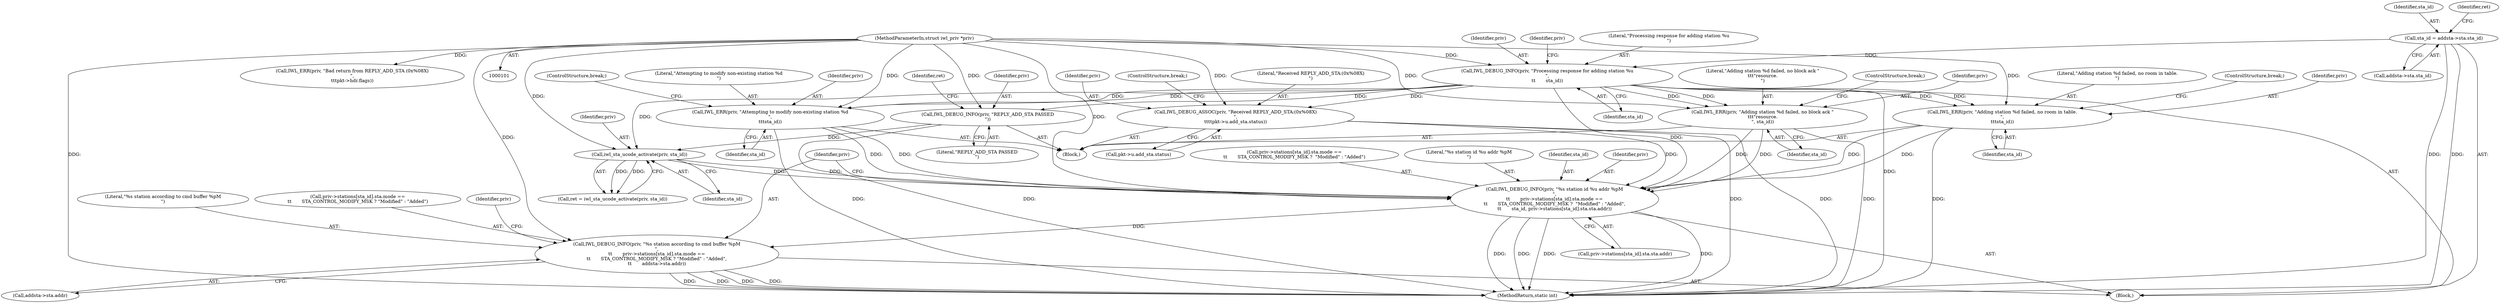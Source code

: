 digraph "0_linux_2da424b0773cea3db47e1e81db71eeebde8269d4@array" {
"1000200" [label="(Call,IWL_DEBUG_INFO(priv, \"%s station id %u addr %pM\n\",\n\t\t       priv->stations[sta_id].sta.mode ==\n\t\t       STA_CONTROL_MODIFY_MSK ?  \"Modified\" : \"Added\",\n\t\t       sta_id, priv->stations[sta_id].sta.sta.addr))"];
"1000177" [label="(Call,IWL_ERR(priv, \"Adding station %d failed, no block ack \"\n\t\t\t\"resource.\n\", sta_id))"];
"1000139" [label="(Call,IWL_DEBUG_INFO(priv, \"Processing response for adding station %u\n\",\n\t\t       sta_id))"];
"1000102" [label="(MethodParameterIn,struct iwl_priv *priv)"];
"1000107" [label="(Call,sta_id = addsta->sta.sta_id)"];
"1000171" [label="(Call,IWL_ERR(priv, \"Adding station %d failed, no room in table.\n\",\n\t\t\tsta_id))"];
"1000189" [label="(Call,IWL_DEBUG_ASSOC(priv, \"Received REPLY_ADD_STA:(0x%08X)\n\",\n\t\t\t\tpkt->u.add_sta.status))"];
"1000183" [label="(Call,IWL_ERR(priv, \"Attempting to modify non-existing station %d\n\",\n\t\t\tsta_id))"];
"1000166" [label="(Call,iwl_sta_ucode_activate(priv, sta_id))"];
"1000161" [label="(Call,IWL_DEBUG_INFO(priv, \"REPLY_ADD_STA PASSED\n\"))"];
"1000229" [label="(Call,IWL_DEBUG_INFO(priv, \"%s station according to cmd buffer %pM\n\",\n\t\t       priv->stations[sta_id].sta.mode ==\n\t\t       STA_CONTROL_MODIFY_MSK ? \"Modified\" : \"Added\",\n\t\t       addsta->sta.addr))"];
"1000191" [label="(Literal,\"Received REPLY_ADD_STA:(0x%08X)\n\")"];
"1000140" [label="(Identifier,priv)"];
"1000165" [label="(Identifier,ret)"];
"1000177" [label="(Call,IWL_ERR(priv, \"Adding station %d failed, no block ack \"\n\t\t\t\"resource.\n\", sta_id))"];
"1000164" [label="(Call,ret = iwl_sta_ucode_activate(priv, sta_id))"];
"1000139" [label="(Call,IWL_DEBUG_INFO(priv, \"Processing response for adding station %u\n\",\n\t\t       sta_id))"];
"1000231" [label="(Literal,\"%s station according to cmd buffer %pM\n\")"];
"1000232" [label="(Call,priv->stations[sta_id].sta.mode ==\n\t\t       STA_CONTROL_MODIFY_MSK ? \"Modified\" : \"Added\")"];
"1000230" [label="(Identifier,priv)"];
"1000229" [label="(Call,IWL_DEBUG_INFO(priv, \"%s station according to cmd buffer %pM\n\",\n\t\t       priv->stations[sta_id].sta.mode ==\n\t\t       STA_CONTROL_MODIFY_MSK ? \"Modified\" : \"Added\",\n\t\t       addsta->sta.addr))"];
"1000183" [label="(Call,IWL_ERR(priv, \"Attempting to modify non-existing station %d\n\",\n\t\t\tsta_id))"];
"1000174" [label="(Identifier,sta_id)"];
"1000179" [label="(Literal,\"Adding station %d failed, no block ack \"\n\t\t\t\"resource.\n\")"];
"1000200" [label="(Call,IWL_DEBUG_INFO(priv, \"%s station id %u addr %pM\n\",\n\t\t       priv->stations[sta_id].sta.mode ==\n\t\t       STA_CONTROL_MODIFY_MSK ?  \"Modified\" : \"Added\",\n\t\t       sta_id, priv->stations[sta_id].sta.sta.addr))"];
"1000180" [label="(Identifier,sta_id)"];
"1000218" [label="(Call,priv->stations[sta_id].sta.sta.addr)"];
"1000166" [label="(Call,iwl_sta_ucode_activate(priv, sta_id))"];
"1000192" [label="(Call,pkt->u.add_sta.status)"];
"1000187" [label="(ControlStructure,break;)"];
"1000147" [label="(Identifier,priv)"];
"1000173" [label="(Literal,\"Adding station %d failed, no room in table.\n\")"];
"1000107" [label="(Call,sta_id = addsta->sta.sta_id)"];
"1000108" [label="(Identifier,sta_id)"];
"1000203" [label="(Call,priv->stations[sta_id].sta.mode ==\n\t\t       STA_CONTROL_MODIFY_MSK ?  \"Modified\" : \"Added\")"];
"1000186" [label="(Identifier,sta_id)"];
"1000109" [label="(Call,addsta->sta.sta_id)"];
"1000181" [label="(ControlStructure,break;)"];
"1000171" [label="(Call,IWL_ERR(priv, \"Adding station %d failed, no room in table.\n\",\n\t\t\tsta_id))"];
"1000178" [label="(Identifier,priv)"];
"1000190" [label="(Identifier,priv)"];
"1000199" [label="(ControlStructure,break;)"];
"1000246" [label="(Call,addsta->sta.addr)"];
"1000261" [label="(MethodReturn,static int)"];
"1000129" [label="(Call,IWL_ERR(priv, \"Bad return from REPLY_ADD_STA (0x%08X)\n\",\n\t\t\tpkt->hdr.flags))"];
"1000167" [label="(Identifier,priv)"];
"1000162" [label="(Identifier,priv)"];
"1000202" [label="(Literal,\"%s station id %u addr %pM\n\")"];
"1000217" [label="(Identifier,sta_id)"];
"1000142" [label="(Identifier,sta_id)"];
"1000185" [label="(Literal,\"Attempting to modify non-existing station %d\n\")"];
"1000105" [label="(Block,)"];
"1000102" [label="(MethodParameterIn,struct iwl_priv *priv)"];
"1000201" [label="(Identifier,priv)"];
"1000161" [label="(Call,IWL_DEBUG_INFO(priv, \"REPLY_ADD_STA PASSED\n\"))"];
"1000184" [label="(Identifier,priv)"];
"1000189" [label="(Call,IWL_DEBUG_ASSOC(priv, \"Received REPLY_ADD_STA:(0x%08X)\n\",\n\t\t\t\tpkt->u.add_sta.status))"];
"1000175" [label="(ControlStructure,break;)"];
"1000159" [label="(Block,)"];
"1000141" [label="(Literal,\"Processing response for adding station %u\n\")"];
"1000117" [label="(Identifier,ret)"];
"1000168" [label="(Identifier,sta_id)"];
"1000255" [label="(Identifier,priv)"];
"1000172" [label="(Identifier,priv)"];
"1000163" [label="(Literal,\"REPLY_ADD_STA PASSED\n\")"];
"1000200" -> "1000105"  [label="AST: "];
"1000200" -> "1000218"  [label="CFG: "];
"1000201" -> "1000200"  [label="AST: "];
"1000202" -> "1000200"  [label="AST: "];
"1000203" -> "1000200"  [label="AST: "];
"1000217" -> "1000200"  [label="AST: "];
"1000218" -> "1000200"  [label="AST: "];
"1000230" -> "1000200"  [label="CFG: "];
"1000200" -> "1000261"  [label="DDG: "];
"1000200" -> "1000261"  [label="DDG: "];
"1000200" -> "1000261"  [label="DDG: "];
"1000200" -> "1000261"  [label="DDG: "];
"1000177" -> "1000200"  [label="DDG: "];
"1000177" -> "1000200"  [label="DDG: "];
"1000171" -> "1000200"  [label="DDG: "];
"1000171" -> "1000200"  [label="DDG: "];
"1000189" -> "1000200"  [label="DDG: "];
"1000183" -> "1000200"  [label="DDG: "];
"1000183" -> "1000200"  [label="DDG: "];
"1000166" -> "1000200"  [label="DDG: "];
"1000166" -> "1000200"  [label="DDG: "];
"1000102" -> "1000200"  [label="DDG: "];
"1000139" -> "1000200"  [label="DDG: "];
"1000200" -> "1000229"  [label="DDG: "];
"1000177" -> "1000159"  [label="AST: "];
"1000177" -> "1000180"  [label="CFG: "];
"1000178" -> "1000177"  [label="AST: "];
"1000179" -> "1000177"  [label="AST: "];
"1000180" -> "1000177"  [label="AST: "];
"1000181" -> "1000177"  [label="CFG: "];
"1000177" -> "1000261"  [label="DDG: "];
"1000139" -> "1000177"  [label="DDG: "];
"1000139" -> "1000177"  [label="DDG: "];
"1000102" -> "1000177"  [label="DDG: "];
"1000139" -> "1000105"  [label="AST: "];
"1000139" -> "1000142"  [label="CFG: "];
"1000140" -> "1000139"  [label="AST: "];
"1000141" -> "1000139"  [label="AST: "];
"1000142" -> "1000139"  [label="AST: "];
"1000147" -> "1000139"  [label="CFG: "];
"1000139" -> "1000261"  [label="DDG: "];
"1000102" -> "1000139"  [label="DDG: "];
"1000107" -> "1000139"  [label="DDG: "];
"1000139" -> "1000161"  [label="DDG: "];
"1000139" -> "1000166"  [label="DDG: "];
"1000139" -> "1000171"  [label="DDG: "];
"1000139" -> "1000171"  [label="DDG: "];
"1000139" -> "1000183"  [label="DDG: "];
"1000139" -> "1000183"  [label="DDG: "];
"1000139" -> "1000189"  [label="DDG: "];
"1000102" -> "1000101"  [label="AST: "];
"1000102" -> "1000261"  [label="DDG: "];
"1000102" -> "1000129"  [label="DDG: "];
"1000102" -> "1000161"  [label="DDG: "];
"1000102" -> "1000166"  [label="DDG: "];
"1000102" -> "1000171"  [label="DDG: "];
"1000102" -> "1000183"  [label="DDG: "];
"1000102" -> "1000189"  [label="DDG: "];
"1000102" -> "1000229"  [label="DDG: "];
"1000107" -> "1000105"  [label="AST: "];
"1000107" -> "1000109"  [label="CFG: "];
"1000108" -> "1000107"  [label="AST: "];
"1000109" -> "1000107"  [label="AST: "];
"1000117" -> "1000107"  [label="CFG: "];
"1000107" -> "1000261"  [label="DDG: "];
"1000107" -> "1000261"  [label="DDG: "];
"1000171" -> "1000159"  [label="AST: "];
"1000171" -> "1000174"  [label="CFG: "];
"1000172" -> "1000171"  [label="AST: "];
"1000173" -> "1000171"  [label="AST: "];
"1000174" -> "1000171"  [label="AST: "];
"1000175" -> "1000171"  [label="CFG: "];
"1000171" -> "1000261"  [label="DDG: "];
"1000189" -> "1000159"  [label="AST: "];
"1000189" -> "1000192"  [label="CFG: "];
"1000190" -> "1000189"  [label="AST: "];
"1000191" -> "1000189"  [label="AST: "];
"1000192" -> "1000189"  [label="AST: "];
"1000199" -> "1000189"  [label="CFG: "];
"1000189" -> "1000261"  [label="DDG: "];
"1000189" -> "1000261"  [label="DDG: "];
"1000183" -> "1000159"  [label="AST: "];
"1000183" -> "1000186"  [label="CFG: "];
"1000184" -> "1000183"  [label="AST: "];
"1000185" -> "1000183"  [label="AST: "];
"1000186" -> "1000183"  [label="AST: "];
"1000187" -> "1000183"  [label="CFG: "];
"1000183" -> "1000261"  [label="DDG: "];
"1000166" -> "1000164"  [label="AST: "];
"1000166" -> "1000168"  [label="CFG: "];
"1000167" -> "1000166"  [label="AST: "];
"1000168" -> "1000166"  [label="AST: "];
"1000164" -> "1000166"  [label="CFG: "];
"1000166" -> "1000164"  [label="DDG: "];
"1000166" -> "1000164"  [label="DDG: "];
"1000161" -> "1000166"  [label="DDG: "];
"1000161" -> "1000159"  [label="AST: "];
"1000161" -> "1000163"  [label="CFG: "];
"1000162" -> "1000161"  [label="AST: "];
"1000163" -> "1000161"  [label="AST: "];
"1000165" -> "1000161"  [label="CFG: "];
"1000161" -> "1000261"  [label="DDG: "];
"1000229" -> "1000105"  [label="AST: "];
"1000229" -> "1000246"  [label="CFG: "];
"1000230" -> "1000229"  [label="AST: "];
"1000231" -> "1000229"  [label="AST: "];
"1000232" -> "1000229"  [label="AST: "];
"1000246" -> "1000229"  [label="AST: "];
"1000255" -> "1000229"  [label="CFG: "];
"1000229" -> "1000261"  [label="DDG: "];
"1000229" -> "1000261"  [label="DDG: "];
"1000229" -> "1000261"  [label="DDG: "];
"1000229" -> "1000261"  [label="DDG: "];
}

